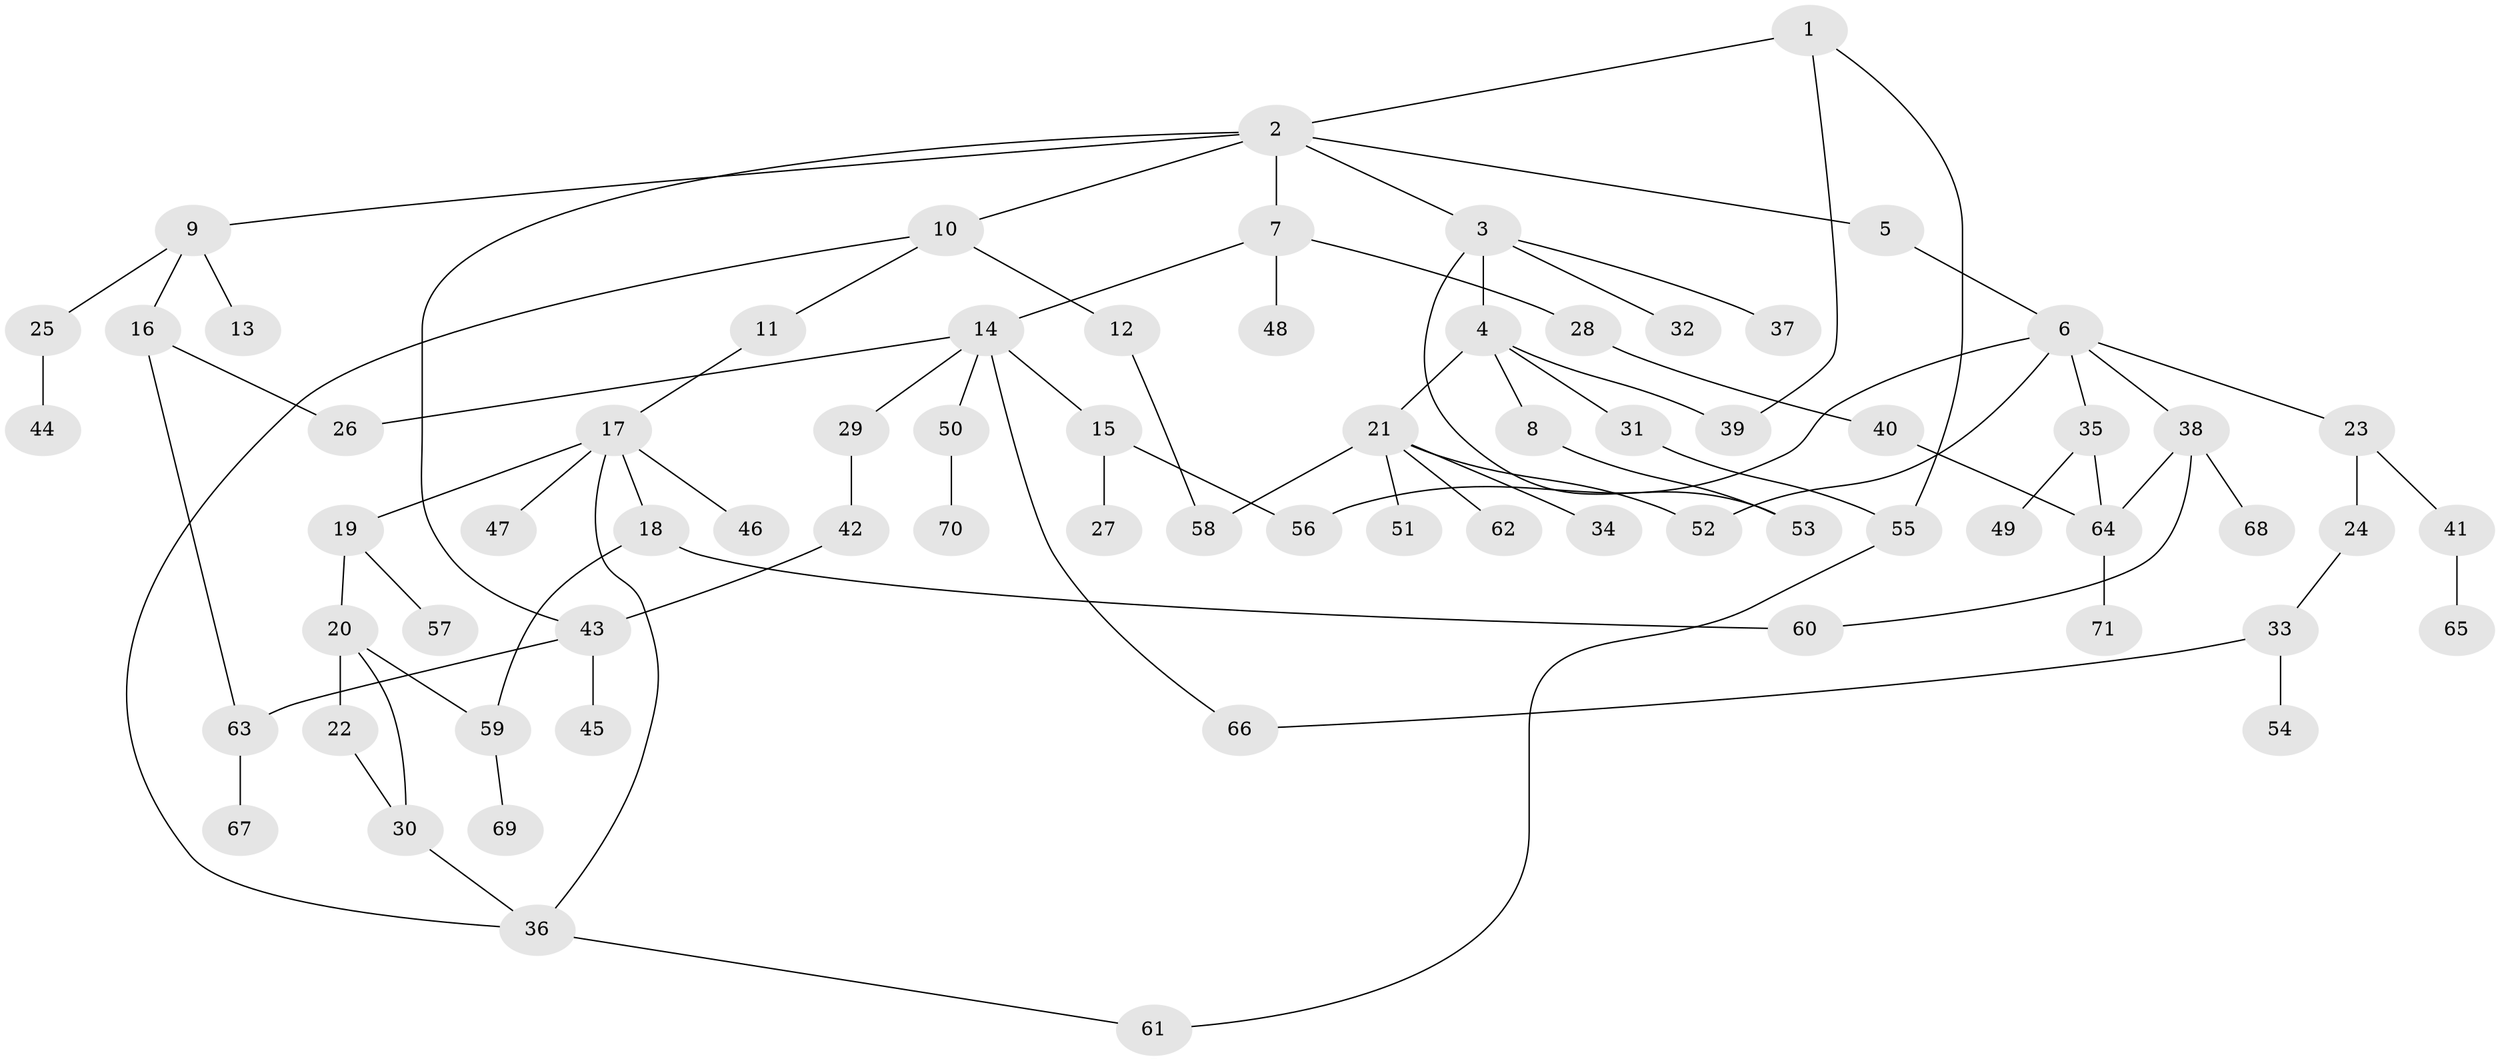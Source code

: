 // Generated by graph-tools (version 1.1) at 2025/10/02/27/25 16:10:55]
// undirected, 71 vertices, 88 edges
graph export_dot {
graph [start="1"]
  node [color=gray90,style=filled];
  1;
  2;
  3;
  4;
  5;
  6;
  7;
  8;
  9;
  10;
  11;
  12;
  13;
  14;
  15;
  16;
  17;
  18;
  19;
  20;
  21;
  22;
  23;
  24;
  25;
  26;
  27;
  28;
  29;
  30;
  31;
  32;
  33;
  34;
  35;
  36;
  37;
  38;
  39;
  40;
  41;
  42;
  43;
  44;
  45;
  46;
  47;
  48;
  49;
  50;
  51;
  52;
  53;
  54;
  55;
  56;
  57;
  58;
  59;
  60;
  61;
  62;
  63;
  64;
  65;
  66;
  67;
  68;
  69;
  70;
  71;
  1 -- 2;
  1 -- 39;
  1 -- 55;
  2 -- 3;
  2 -- 5;
  2 -- 7;
  2 -- 9;
  2 -- 10;
  2 -- 43;
  3 -- 4;
  3 -- 32;
  3 -- 37;
  3 -- 53;
  4 -- 8;
  4 -- 21;
  4 -- 31;
  4 -- 39;
  5 -- 6;
  6 -- 23;
  6 -- 35;
  6 -- 38;
  6 -- 52;
  6 -- 56;
  7 -- 14;
  7 -- 28;
  7 -- 48;
  8 -- 53;
  9 -- 13;
  9 -- 16;
  9 -- 25;
  10 -- 11;
  10 -- 12;
  10 -- 36;
  11 -- 17;
  12 -- 58;
  14 -- 15;
  14 -- 26;
  14 -- 29;
  14 -- 50;
  14 -- 66;
  15 -- 27;
  15 -- 56;
  16 -- 63;
  16 -- 26;
  17 -- 18;
  17 -- 19;
  17 -- 36;
  17 -- 46;
  17 -- 47;
  18 -- 59;
  18 -- 60;
  19 -- 20;
  19 -- 57;
  20 -- 22;
  20 -- 30;
  20 -- 59;
  21 -- 34;
  21 -- 51;
  21 -- 58;
  21 -- 62;
  21 -- 52;
  22 -- 30;
  23 -- 24;
  23 -- 41;
  24 -- 33;
  25 -- 44;
  28 -- 40;
  29 -- 42;
  30 -- 36;
  31 -- 55;
  33 -- 54;
  33 -- 66;
  35 -- 49;
  35 -- 64;
  36 -- 61;
  38 -- 60;
  38 -- 64;
  38 -- 68;
  40 -- 64;
  41 -- 65;
  42 -- 43;
  43 -- 45;
  43 -- 63;
  50 -- 70;
  55 -- 61;
  59 -- 69;
  63 -- 67;
  64 -- 71;
}
